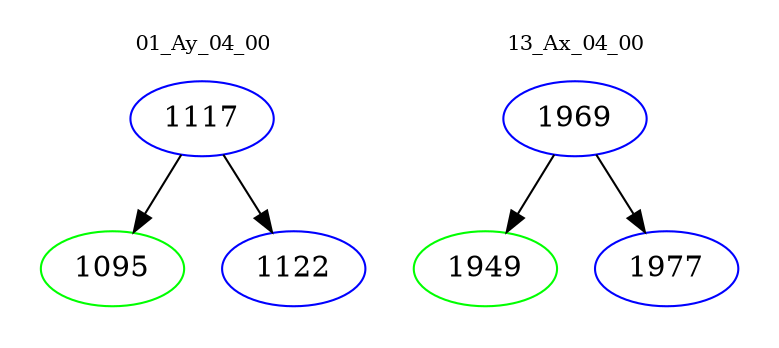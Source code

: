 digraph{
subgraph cluster_0 {
color = white
label = "01_Ay_04_00";
fontsize=10;
T0_1117 [label="1117", color="blue"]
T0_1117 -> T0_1095 [color="black"]
T0_1095 [label="1095", color="green"]
T0_1117 -> T0_1122 [color="black"]
T0_1122 [label="1122", color="blue"]
}
subgraph cluster_1 {
color = white
label = "13_Ax_04_00";
fontsize=10;
T1_1969 [label="1969", color="blue"]
T1_1969 -> T1_1949 [color="black"]
T1_1949 [label="1949", color="green"]
T1_1969 -> T1_1977 [color="black"]
T1_1977 [label="1977", color="blue"]
}
}
